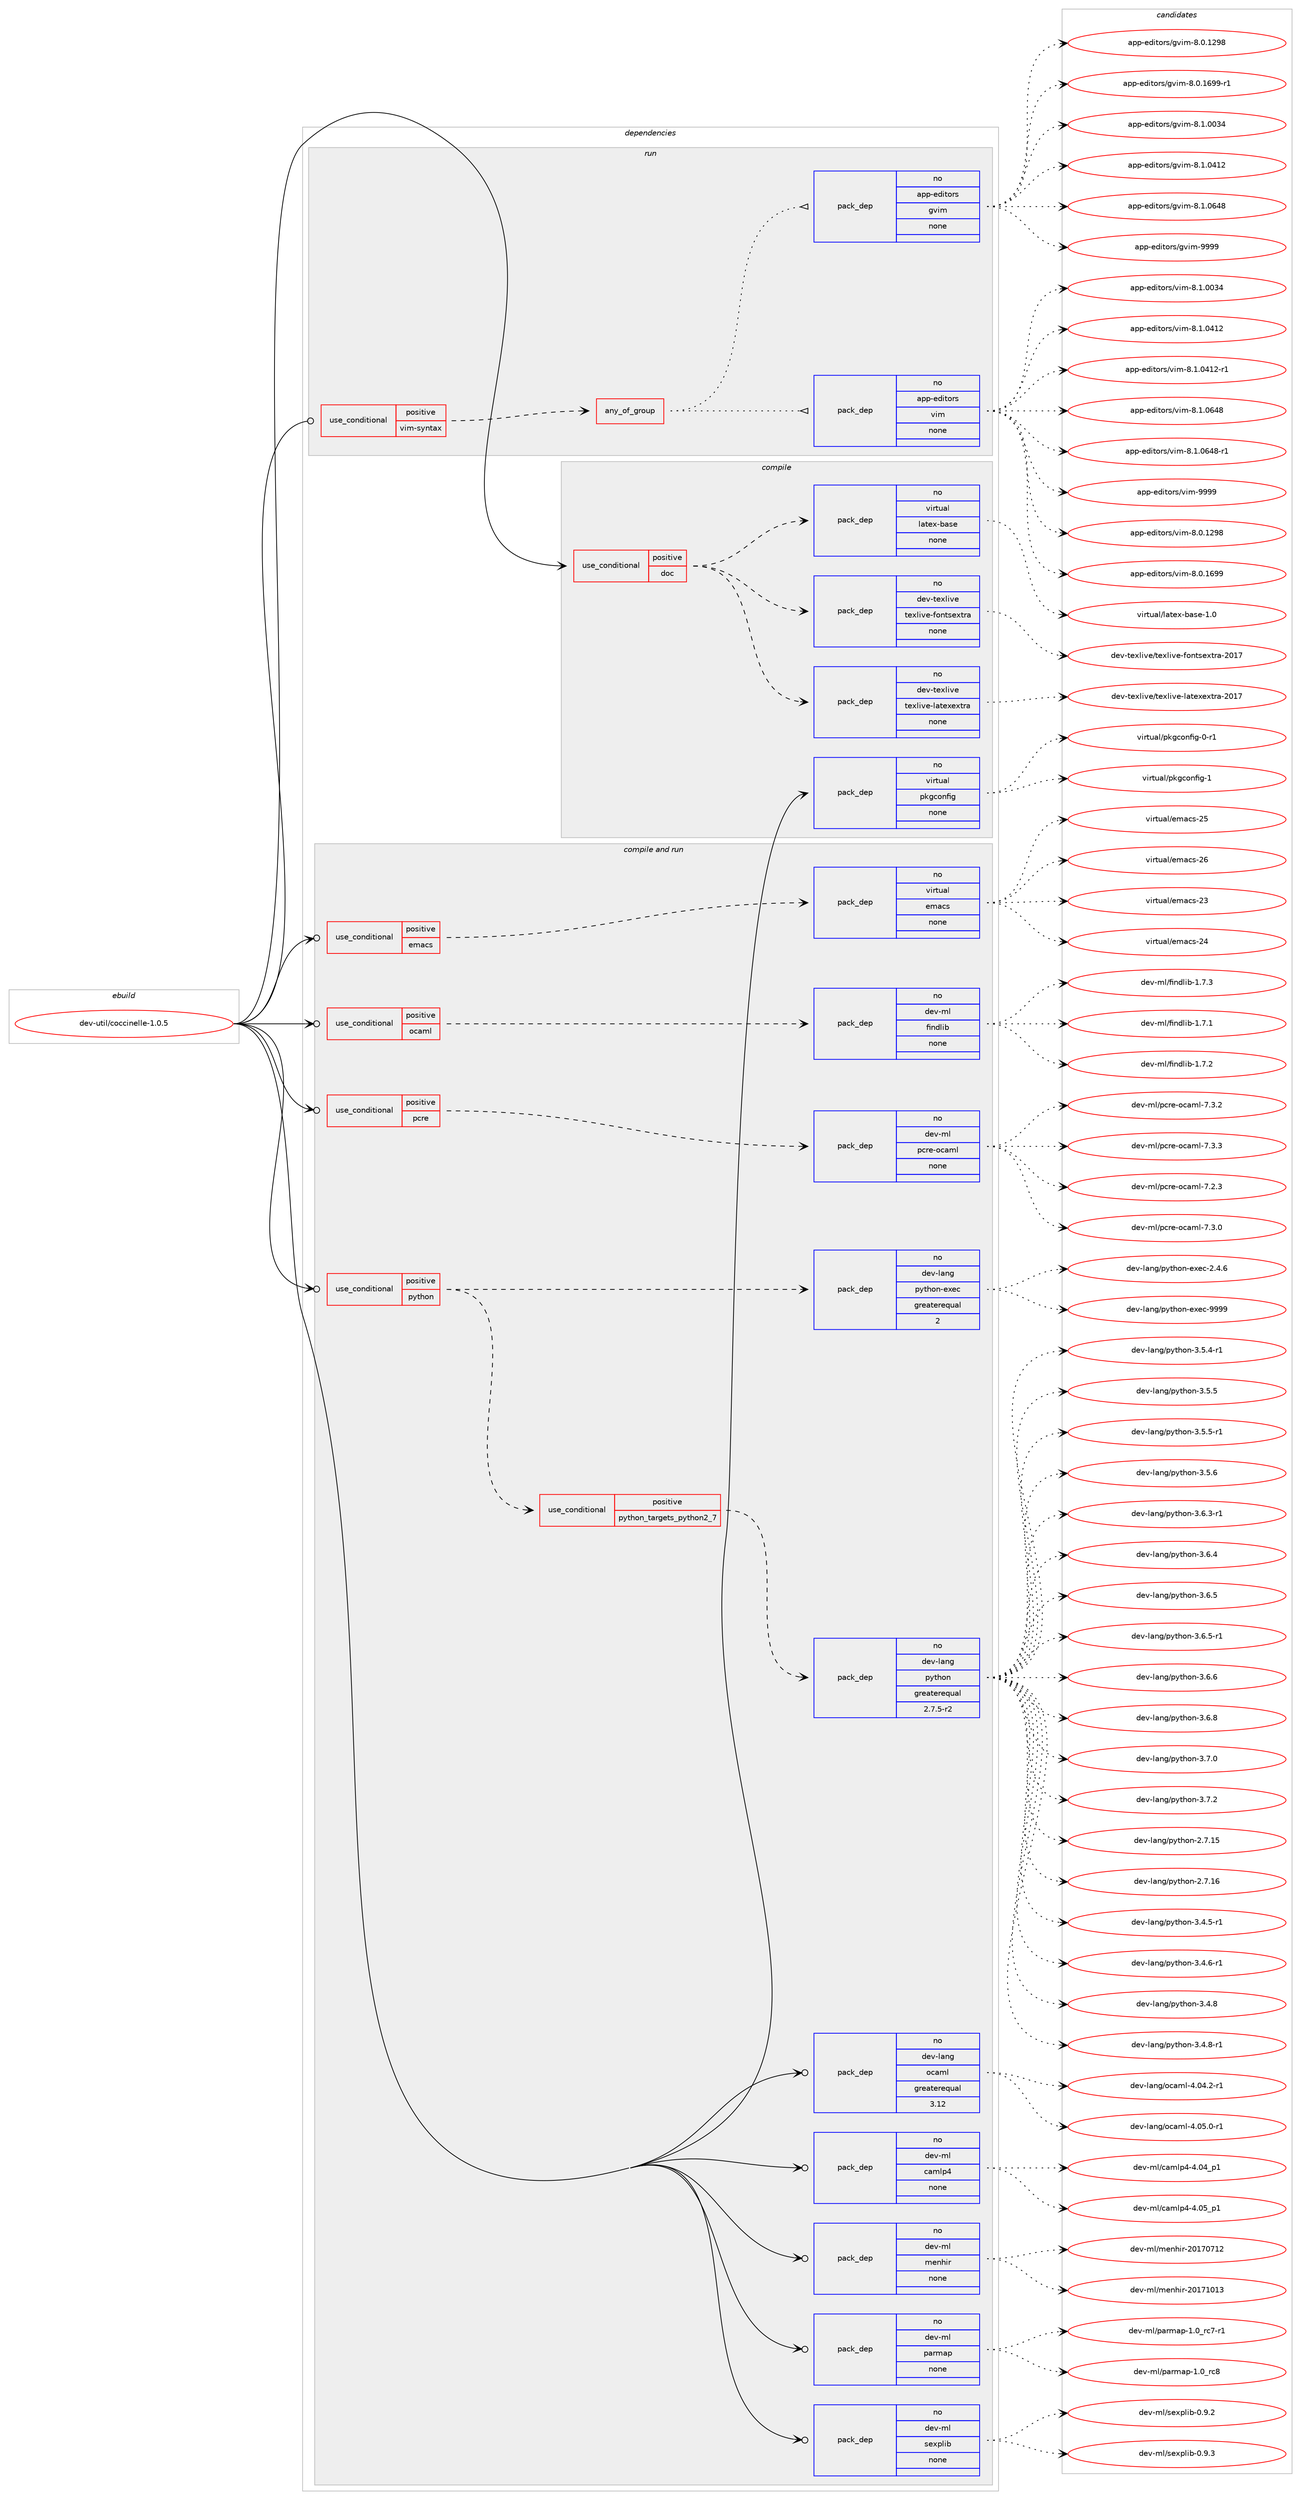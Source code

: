 digraph prolog {

# *************
# Graph options
# *************

newrank=true;
concentrate=true;
compound=true;
graph [rankdir=LR,fontname=Helvetica,fontsize=10,ranksep=1.5];#, ranksep=2.5, nodesep=0.2];
edge  [arrowhead=vee];
node  [fontname=Helvetica,fontsize=10];

# **********
# The ebuild
# **********

subgraph cluster_leftcol {
color=gray;
rank=same;
label=<<i>ebuild</i>>;
id [label="dev-util/coccinelle-1.0.5", color=red, width=4, href="../dev-util/coccinelle-1.0.5.svg"];
}

# ****************
# The dependencies
# ****************

subgraph cluster_midcol {
color=gray;
label=<<i>dependencies</i>>;
subgraph cluster_compile {
fillcolor="#eeeeee";
style=filled;
label=<<i>compile</i>>;
subgraph cond423537 {
dependency1542579 [label=<<TABLE BORDER="0" CELLBORDER="1" CELLSPACING="0" CELLPADDING="4"><TR><TD ROWSPAN="3" CELLPADDING="10">use_conditional</TD></TR><TR><TD>positive</TD></TR><TR><TD>doc</TD></TR></TABLE>>, shape=none, color=red];
subgraph pack1095434 {
dependency1542580 [label=<<TABLE BORDER="0" CELLBORDER="1" CELLSPACING="0" CELLPADDING="4" WIDTH="220"><TR><TD ROWSPAN="6" CELLPADDING="30">pack_dep</TD></TR><TR><TD WIDTH="110">no</TD></TR><TR><TD>virtual</TD></TR><TR><TD>latex-base</TD></TR><TR><TD>none</TD></TR><TR><TD></TD></TR></TABLE>>, shape=none, color=blue];
}
dependency1542579:e -> dependency1542580:w [weight=20,style="dashed",arrowhead="vee"];
subgraph pack1095435 {
dependency1542581 [label=<<TABLE BORDER="0" CELLBORDER="1" CELLSPACING="0" CELLPADDING="4" WIDTH="220"><TR><TD ROWSPAN="6" CELLPADDING="30">pack_dep</TD></TR><TR><TD WIDTH="110">no</TD></TR><TR><TD>dev-texlive</TD></TR><TR><TD>texlive-latexextra</TD></TR><TR><TD>none</TD></TR><TR><TD></TD></TR></TABLE>>, shape=none, color=blue];
}
dependency1542579:e -> dependency1542581:w [weight=20,style="dashed",arrowhead="vee"];
subgraph pack1095436 {
dependency1542582 [label=<<TABLE BORDER="0" CELLBORDER="1" CELLSPACING="0" CELLPADDING="4" WIDTH="220"><TR><TD ROWSPAN="6" CELLPADDING="30">pack_dep</TD></TR><TR><TD WIDTH="110">no</TD></TR><TR><TD>dev-texlive</TD></TR><TR><TD>texlive-fontsextra</TD></TR><TR><TD>none</TD></TR><TR><TD></TD></TR></TABLE>>, shape=none, color=blue];
}
dependency1542579:e -> dependency1542582:w [weight=20,style="dashed",arrowhead="vee"];
}
id:e -> dependency1542579:w [weight=20,style="solid",arrowhead="vee"];
subgraph pack1095437 {
dependency1542583 [label=<<TABLE BORDER="0" CELLBORDER="1" CELLSPACING="0" CELLPADDING="4" WIDTH="220"><TR><TD ROWSPAN="6" CELLPADDING="30">pack_dep</TD></TR><TR><TD WIDTH="110">no</TD></TR><TR><TD>virtual</TD></TR><TR><TD>pkgconfig</TD></TR><TR><TD>none</TD></TR><TR><TD></TD></TR></TABLE>>, shape=none, color=blue];
}
id:e -> dependency1542583:w [weight=20,style="solid",arrowhead="vee"];
}
subgraph cluster_compileandrun {
fillcolor="#eeeeee";
style=filled;
label=<<i>compile and run</i>>;
subgraph cond423538 {
dependency1542584 [label=<<TABLE BORDER="0" CELLBORDER="1" CELLSPACING="0" CELLPADDING="4"><TR><TD ROWSPAN="3" CELLPADDING="10">use_conditional</TD></TR><TR><TD>positive</TD></TR><TR><TD>emacs</TD></TR></TABLE>>, shape=none, color=red];
subgraph pack1095438 {
dependency1542585 [label=<<TABLE BORDER="0" CELLBORDER="1" CELLSPACING="0" CELLPADDING="4" WIDTH="220"><TR><TD ROWSPAN="6" CELLPADDING="30">pack_dep</TD></TR><TR><TD WIDTH="110">no</TD></TR><TR><TD>virtual</TD></TR><TR><TD>emacs</TD></TR><TR><TD>none</TD></TR><TR><TD></TD></TR></TABLE>>, shape=none, color=blue];
}
dependency1542584:e -> dependency1542585:w [weight=20,style="dashed",arrowhead="vee"];
}
id:e -> dependency1542584:w [weight=20,style="solid",arrowhead="odotvee"];
subgraph cond423539 {
dependency1542586 [label=<<TABLE BORDER="0" CELLBORDER="1" CELLSPACING="0" CELLPADDING="4"><TR><TD ROWSPAN="3" CELLPADDING="10">use_conditional</TD></TR><TR><TD>positive</TD></TR><TR><TD>ocaml</TD></TR></TABLE>>, shape=none, color=red];
subgraph pack1095439 {
dependency1542587 [label=<<TABLE BORDER="0" CELLBORDER="1" CELLSPACING="0" CELLPADDING="4" WIDTH="220"><TR><TD ROWSPAN="6" CELLPADDING="30">pack_dep</TD></TR><TR><TD WIDTH="110">no</TD></TR><TR><TD>dev-ml</TD></TR><TR><TD>findlib</TD></TR><TR><TD>none</TD></TR><TR><TD></TD></TR></TABLE>>, shape=none, color=blue];
}
dependency1542586:e -> dependency1542587:w [weight=20,style="dashed",arrowhead="vee"];
}
id:e -> dependency1542586:w [weight=20,style="solid",arrowhead="odotvee"];
subgraph cond423540 {
dependency1542588 [label=<<TABLE BORDER="0" CELLBORDER="1" CELLSPACING="0" CELLPADDING="4"><TR><TD ROWSPAN="3" CELLPADDING="10">use_conditional</TD></TR><TR><TD>positive</TD></TR><TR><TD>pcre</TD></TR></TABLE>>, shape=none, color=red];
subgraph pack1095440 {
dependency1542589 [label=<<TABLE BORDER="0" CELLBORDER="1" CELLSPACING="0" CELLPADDING="4" WIDTH="220"><TR><TD ROWSPAN="6" CELLPADDING="30">pack_dep</TD></TR><TR><TD WIDTH="110">no</TD></TR><TR><TD>dev-ml</TD></TR><TR><TD>pcre-ocaml</TD></TR><TR><TD>none</TD></TR><TR><TD></TD></TR></TABLE>>, shape=none, color=blue];
}
dependency1542588:e -> dependency1542589:w [weight=20,style="dashed",arrowhead="vee"];
}
id:e -> dependency1542588:w [weight=20,style="solid",arrowhead="odotvee"];
subgraph cond423541 {
dependency1542590 [label=<<TABLE BORDER="0" CELLBORDER="1" CELLSPACING="0" CELLPADDING="4"><TR><TD ROWSPAN="3" CELLPADDING="10">use_conditional</TD></TR><TR><TD>positive</TD></TR><TR><TD>python</TD></TR></TABLE>>, shape=none, color=red];
subgraph cond423542 {
dependency1542591 [label=<<TABLE BORDER="0" CELLBORDER="1" CELLSPACING="0" CELLPADDING="4"><TR><TD ROWSPAN="3" CELLPADDING="10">use_conditional</TD></TR><TR><TD>positive</TD></TR><TR><TD>python_targets_python2_7</TD></TR></TABLE>>, shape=none, color=red];
subgraph pack1095441 {
dependency1542592 [label=<<TABLE BORDER="0" CELLBORDER="1" CELLSPACING="0" CELLPADDING="4" WIDTH="220"><TR><TD ROWSPAN="6" CELLPADDING="30">pack_dep</TD></TR><TR><TD WIDTH="110">no</TD></TR><TR><TD>dev-lang</TD></TR><TR><TD>python</TD></TR><TR><TD>greaterequal</TD></TR><TR><TD>2.7.5-r2</TD></TR></TABLE>>, shape=none, color=blue];
}
dependency1542591:e -> dependency1542592:w [weight=20,style="dashed",arrowhead="vee"];
}
dependency1542590:e -> dependency1542591:w [weight=20,style="dashed",arrowhead="vee"];
subgraph pack1095442 {
dependency1542593 [label=<<TABLE BORDER="0" CELLBORDER="1" CELLSPACING="0" CELLPADDING="4" WIDTH="220"><TR><TD ROWSPAN="6" CELLPADDING="30">pack_dep</TD></TR><TR><TD WIDTH="110">no</TD></TR><TR><TD>dev-lang</TD></TR><TR><TD>python-exec</TD></TR><TR><TD>greaterequal</TD></TR><TR><TD>2</TD></TR></TABLE>>, shape=none, color=blue];
}
dependency1542590:e -> dependency1542593:w [weight=20,style="dashed",arrowhead="vee"];
}
id:e -> dependency1542590:w [weight=20,style="solid",arrowhead="odotvee"];
subgraph pack1095443 {
dependency1542594 [label=<<TABLE BORDER="0" CELLBORDER="1" CELLSPACING="0" CELLPADDING="4" WIDTH="220"><TR><TD ROWSPAN="6" CELLPADDING="30">pack_dep</TD></TR><TR><TD WIDTH="110">no</TD></TR><TR><TD>dev-lang</TD></TR><TR><TD>ocaml</TD></TR><TR><TD>greaterequal</TD></TR><TR><TD>3.12</TD></TR></TABLE>>, shape=none, color=blue];
}
id:e -> dependency1542594:w [weight=20,style="solid",arrowhead="odotvee"];
subgraph pack1095444 {
dependency1542595 [label=<<TABLE BORDER="0" CELLBORDER="1" CELLSPACING="0" CELLPADDING="4" WIDTH="220"><TR><TD ROWSPAN="6" CELLPADDING="30">pack_dep</TD></TR><TR><TD WIDTH="110">no</TD></TR><TR><TD>dev-ml</TD></TR><TR><TD>camlp4</TD></TR><TR><TD>none</TD></TR><TR><TD></TD></TR></TABLE>>, shape=none, color=blue];
}
id:e -> dependency1542595:w [weight=20,style="solid",arrowhead="odotvee"];
subgraph pack1095445 {
dependency1542596 [label=<<TABLE BORDER="0" CELLBORDER="1" CELLSPACING="0" CELLPADDING="4" WIDTH="220"><TR><TD ROWSPAN="6" CELLPADDING="30">pack_dep</TD></TR><TR><TD WIDTH="110">no</TD></TR><TR><TD>dev-ml</TD></TR><TR><TD>menhir</TD></TR><TR><TD>none</TD></TR><TR><TD></TD></TR></TABLE>>, shape=none, color=blue];
}
id:e -> dependency1542596:w [weight=20,style="solid",arrowhead="odotvee"];
subgraph pack1095446 {
dependency1542597 [label=<<TABLE BORDER="0" CELLBORDER="1" CELLSPACING="0" CELLPADDING="4" WIDTH="220"><TR><TD ROWSPAN="6" CELLPADDING="30">pack_dep</TD></TR><TR><TD WIDTH="110">no</TD></TR><TR><TD>dev-ml</TD></TR><TR><TD>parmap</TD></TR><TR><TD>none</TD></TR><TR><TD></TD></TR></TABLE>>, shape=none, color=blue];
}
id:e -> dependency1542597:w [weight=20,style="solid",arrowhead="odotvee"];
subgraph pack1095447 {
dependency1542598 [label=<<TABLE BORDER="0" CELLBORDER="1" CELLSPACING="0" CELLPADDING="4" WIDTH="220"><TR><TD ROWSPAN="6" CELLPADDING="30">pack_dep</TD></TR><TR><TD WIDTH="110">no</TD></TR><TR><TD>dev-ml</TD></TR><TR><TD>sexplib</TD></TR><TR><TD>none</TD></TR><TR><TD></TD></TR></TABLE>>, shape=none, color=blue];
}
id:e -> dependency1542598:w [weight=20,style="solid",arrowhead="odotvee"];
}
subgraph cluster_run {
fillcolor="#eeeeee";
style=filled;
label=<<i>run</i>>;
subgraph cond423543 {
dependency1542599 [label=<<TABLE BORDER="0" CELLBORDER="1" CELLSPACING="0" CELLPADDING="4"><TR><TD ROWSPAN="3" CELLPADDING="10">use_conditional</TD></TR><TR><TD>positive</TD></TR><TR><TD>vim-syntax</TD></TR></TABLE>>, shape=none, color=red];
subgraph any23019 {
dependency1542600 [label=<<TABLE BORDER="0" CELLBORDER="1" CELLSPACING="0" CELLPADDING="4"><TR><TD CELLPADDING="10">any_of_group</TD></TR></TABLE>>, shape=none, color=red];subgraph pack1095448 {
dependency1542601 [label=<<TABLE BORDER="0" CELLBORDER="1" CELLSPACING="0" CELLPADDING="4" WIDTH="220"><TR><TD ROWSPAN="6" CELLPADDING="30">pack_dep</TD></TR><TR><TD WIDTH="110">no</TD></TR><TR><TD>app-editors</TD></TR><TR><TD>vim</TD></TR><TR><TD>none</TD></TR><TR><TD></TD></TR></TABLE>>, shape=none, color=blue];
}
dependency1542600:e -> dependency1542601:w [weight=20,style="dotted",arrowhead="oinv"];
subgraph pack1095449 {
dependency1542602 [label=<<TABLE BORDER="0" CELLBORDER="1" CELLSPACING="0" CELLPADDING="4" WIDTH="220"><TR><TD ROWSPAN="6" CELLPADDING="30">pack_dep</TD></TR><TR><TD WIDTH="110">no</TD></TR><TR><TD>app-editors</TD></TR><TR><TD>gvim</TD></TR><TR><TD>none</TD></TR><TR><TD></TD></TR></TABLE>>, shape=none, color=blue];
}
dependency1542600:e -> dependency1542602:w [weight=20,style="dotted",arrowhead="oinv"];
}
dependency1542599:e -> dependency1542600:w [weight=20,style="dashed",arrowhead="vee"];
}
id:e -> dependency1542599:w [weight=20,style="solid",arrowhead="odot"];
}
}

# **************
# The candidates
# **************

subgraph cluster_choices {
rank=same;
color=gray;
label=<<i>candidates</i>>;

subgraph choice1095434 {
color=black;
nodesep=1;
choice11810511411611797108471089711610112045989711510145494648 [label="virtual/latex-base-1.0", color=red, width=4,href="../virtual/latex-base-1.0.svg"];
dependency1542580:e -> choice11810511411611797108471089711610112045989711510145494648:w [style=dotted,weight="100"];
}
subgraph choice1095435 {
color=black;
nodesep=1;
choice10010111845116101120108105118101471161011201081051181014510897116101120101120116114974550484955 [label="dev-texlive/texlive-latexextra-2017", color=red, width=4,href="../dev-texlive/texlive-latexextra-2017.svg"];
dependency1542581:e -> choice10010111845116101120108105118101471161011201081051181014510897116101120101120116114974550484955:w [style=dotted,weight="100"];
}
subgraph choice1095436 {
color=black;
nodesep=1;
choice100101118451161011201081051181014711610112010810511810145102111110116115101120116114974550484955 [label="dev-texlive/texlive-fontsextra-2017", color=red, width=4,href="../dev-texlive/texlive-fontsextra-2017.svg"];
dependency1542582:e -> choice100101118451161011201081051181014711610112010810511810145102111110116115101120116114974550484955:w [style=dotted,weight="100"];
}
subgraph choice1095437 {
color=black;
nodesep=1;
choice11810511411611797108471121071039911111010210510345484511449 [label="virtual/pkgconfig-0-r1", color=red, width=4,href="../virtual/pkgconfig-0-r1.svg"];
choice1181051141161179710847112107103991111101021051034549 [label="virtual/pkgconfig-1", color=red, width=4,href="../virtual/pkgconfig-1.svg"];
dependency1542583:e -> choice11810511411611797108471121071039911111010210510345484511449:w [style=dotted,weight="100"];
dependency1542583:e -> choice1181051141161179710847112107103991111101021051034549:w [style=dotted,weight="100"];
}
subgraph choice1095438 {
color=black;
nodesep=1;
choice11810511411611797108471011099799115455051 [label="virtual/emacs-23", color=red, width=4,href="../virtual/emacs-23.svg"];
choice11810511411611797108471011099799115455052 [label="virtual/emacs-24", color=red, width=4,href="../virtual/emacs-24.svg"];
choice11810511411611797108471011099799115455053 [label="virtual/emacs-25", color=red, width=4,href="../virtual/emacs-25.svg"];
choice11810511411611797108471011099799115455054 [label="virtual/emacs-26", color=red, width=4,href="../virtual/emacs-26.svg"];
dependency1542585:e -> choice11810511411611797108471011099799115455051:w [style=dotted,weight="100"];
dependency1542585:e -> choice11810511411611797108471011099799115455052:w [style=dotted,weight="100"];
dependency1542585:e -> choice11810511411611797108471011099799115455053:w [style=dotted,weight="100"];
dependency1542585:e -> choice11810511411611797108471011099799115455054:w [style=dotted,weight="100"];
}
subgraph choice1095439 {
color=black;
nodesep=1;
choice100101118451091084710210511010010810598454946554649 [label="dev-ml/findlib-1.7.1", color=red, width=4,href="../dev-ml/findlib-1.7.1.svg"];
choice100101118451091084710210511010010810598454946554650 [label="dev-ml/findlib-1.7.2", color=red, width=4,href="../dev-ml/findlib-1.7.2.svg"];
choice100101118451091084710210511010010810598454946554651 [label="dev-ml/findlib-1.7.3", color=red, width=4,href="../dev-ml/findlib-1.7.3.svg"];
dependency1542587:e -> choice100101118451091084710210511010010810598454946554649:w [style=dotted,weight="100"];
dependency1542587:e -> choice100101118451091084710210511010010810598454946554650:w [style=dotted,weight="100"];
dependency1542587:e -> choice100101118451091084710210511010010810598454946554651:w [style=dotted,weight="100"];
}
subgraph choice1095440 {
color=black;
nodesep=1;
choice100101118451091084711299114101451119997109108455546504651 [label="dev-ml/pcre-ocaml-7.2.3", color=red, width=4,href="../dev-ml/pcre-ocaml-7.2.3.svg"];
choice100101118451091084711299114101451119997109108455546514648 [label="dev-ml/pcre-ocaml-7.3.0", color=red, width=4,href="../dev-ml/pcre-ocaml-7.3.0.svg"];
choice100101118451091084711299114101451119997109108455546514650 [label="dev-ml/pcre-ocaml-7.3.2", color=red, width=4,href="../dev-ml/pcre-ocaml-7.3.2.svg"];
choice100101118451091084711299114101451119997109108455546514651 [label="dev-ml/pcre-ocaml-7.3.3", color=red, width=4,href="../dev-ml/pcre-ocaml-7.3.3.svg"];
dependency1542589:e -> choice100101118451091084711299114101451119997109108455546504651:w [style=dotted,weight="100"];
dependency1542589:e -> choice100101118451091084711299114101451119997109108455546514648:w [style=dotted,weight="100"];
dependency1542589:e -> choice100101118451091084711299114101451119997109108455546514650:w [style=dotted,weight="100"];
dependency1542589:e -> choice100101118451091084711299114101451119997109108455546514651:w [style=dotted,weight="100"];
}
subgraph choice1095441 {
color=black;
nodesep=1;
choice10010111845108971101034711212111610411111045504655464953 [label="dev-lang/python-2.7.15", color=red, width=4,href="../dev-lang/python-2.7.15.svg"];
choice10010111845108971101034711212111610411111045504655464954 [label="dev-lang/python-2.7.16", color=red, width=4,href="../dev-lang/python-2.7.16.svg"];
choice1001011184510897110103471121211161041111104551465246534511449 [label="dev-lang/python-3.4.5-r1", color=red, width=4,href="../dev-lang/python-3.4.5-r1.svg"];
choice1001011184510897110103471121211161041111104551465246544511449 [label="dev-lang/python-3.4.6-r1", color=red, width=4,href="../dev-lang/python-3.4.6-r1.svg"];
choice100101118451089711010347112121116104111110455146524656 [label="dev-lang/python-3.4.8", color=red, width=4,href="../dev-lang/python-3.4.8.svg"];
choice1001011184510897110103471121211161041111104551465246564511449 [label="dev-lang/python-3.4.8-r1", color=red, width=4,href="../dev-lang/python-3.4.8-r1.svg"];
choice1001011184510897110103471121211161041111104551465346524511449 [label="dev-lang/python-3.5.4-r1", color=red, width=4,href="../dev-lang/python-3.5.4-r1.svg"];
choice100101118451089711010347112121116104111110455146534653 [label="dev-lang/python-3.5.5", color=red, width=4,href="../dev-lang/python-3.5.5.svg"];
choice1001011184510897110103471121211161041111104551465346534511449 [label="dev-lang/python-3.5.5-r1", color=red, width=4,href="../dev-lang/python-3.5.5-r1.svg"];
choice100101118451089711010347112121116104111110455146534654 [label="dev-lang/python-3.5.6", color=red, width=4,href="../dev-lang/python-3.5.6.svg"];
choice1001011184510897110103471121211161041111104551465446514511449 [label="dev-lang/python-3.6.3-r1", color=red, width=4,href="../dev-lang/python-3.6.3-r1.svg"];
choice100101118451089711010347112121116104111110455146544652 [label="dev-lang/python-3.6.4", color=red, width=4,href="../dev-lang/python-3.6.4.svg"];
choice100101118451089711010347112121116104111110455146544653 [label="dev-lang/python-3.6.5", color=red, width=4,href="../dev-lang/python-3.6.5.svg"];
choice1001011184510897110103471121211161041111104551465446534511449 [label="dev-lang/python-3.6.5-r1", color=red, width=4,href="../dev-lang/python-3.6.5-r1.svg"];
choice100101118451089711010347112121116104111110455146544654 [label="dev-lang/python-3.6.6", color=red, width=4,href="../dev-lang/python-3.6.6.svg"];
choice100101118451089711010347112121116104111110455146544656 [label="dev-lang/python-3.6.8", color=red, width=4,href="../dev-lang/python-3.6.8.svg"];
choice100101118451089711010347112121116104111110455146554648 [label="dev-lang/python-3.7.0", color=red, width=4,href="../dev-lang/python-3.7.0.svg"];
choice100101118451089711010347112121116104111110455146554650 [label="dev-lang/python-3.7.2", color=red, width=4,href="../dev-lang/python-3.7.2.svg"];
dependency1542592:e -> choice10010111845108971101034711212111610411111045504655464953:w [style=dotted,weight="100"];
dependency1542592:e -> choice10010111845108971101034711212111610411111045504655464954:w [style=dotted,weight="100"];
dependency1542592:e -> choice1001011184510897110103471121211161041111104551465246534511449:w [style=dotted,weight="100"];
dependency1542592:e -> choice1001011184510897110103471121211161041111104551465246544511449:w [style=dotted,weight="100"];
dependency1542592:e -> choice100101118451089711010347112121116104111110455146524656:w [style=dotted,weight="100"];
dependency1542592:e -> choice1001011184510897110103471121211161041111104551465246564511449:w [style=dotted,weight="100"];
dependency1542592:e -> choice1001011184510897110103471121211161041111104551465346524511449:w [style=dotted,weight="100"];
dependency1542592:e -> choice100101118451089711010347112121116104111110455146534653:w [style=dotted,weight="100"];
dependency1542592:e -> choice1001011184510897110103471121211161041111104551465346534511449:w [style=dotted,weight="100"];
dependency1542592:e -> choice100101118451089711010347112121116104111110455146534654:w [style=dotted,weight="100"];
dependency1542592:e -> choice1001011184510897110103471121211161041111104551465446514511449:w [style=dotted,weight="100"];
dependency1542592:e -> choice100101118451089711010347112121116104111110455146544652:w [style=dotted,weight="100"];
dependency1542592:e -> choice100101118451089711010347112121116104111110455146544653:w [style=dotted,weight="100"];
dependency1542592:e -> choice1001011184510897110103471121211161041111104551465446534511449:w [style=dotted,weight="100"];
dependency1542592:e -> choice100101118451089711010347112121116104111110455146544654:w [style=dotted,weight="100"];
dependency1542592:e -> choice100101118451089711010347112121116104111110455146544656:w [style=dotted,weight="100"];
dependency1542592:e -> choice100101118451089711010347112121116104111110455146554648:w [style=dotted,weight="100"];
dependency1542592:e -> choice100101118451089711010347112121116104111110455146554650:w [style=dotted,weight="100"];
}
subgraph choice1095442 {
color=black;
nodesep=1;
choice1001011184510897110103471121211161041111104510112010199455046524654 [label="dev-lang/python-exec-2.4.6", color=red, width=4,href="../dev-lang/python-exec-2.4.6.svg"];
choice10010111845108971101034711212111610411111045101120101994557575757 [label="dev-lang/python-exec-9999", color=red, width=4,href="../dev-lang/python-exec-9999.svg"];
dependency1542593:e -> choice1001011184510897110103471121211161041111104510112010199455046524654:w [style=dotted,weight="100"];
dependency1542593:e -> choice10010111845108971101034711212111610411111045101120101994557575757:w [style=dotted,weight="100"];
}
subgraph choice1095443 {
color=black;
nodesep=1;
choice1001011184510897110103471119997109108455246485246504511449 [label="dev-lang/ocaml-4.04.2-r1", color=red, width=4,href="../dev-lang/ocaml-4.04.2-r1.svg"];
choice1001011184510897110103471119997109108455246485346484511449 [label="dev-lang/ocaml-4.05.0-r1", color=red, width=4,href="../dev-lang/ocaml-4.05.0-r1.svg"];
dependency1542594:e -> choice1001011184510897110103471119997109108455246485246504511449:w [style=dotted,weight="100"];
dependency1542594:e -> choice1001011184510897110103471119997109108455246485346484511449:w [style=dotted,weight="100"];
}
subgraph choice1095444 {
color=black;
nodesep=1;
choice100101118451091084799971091081125245524648529511249 [label="dev-ml/camlp4-4.04_p1", color=red, width=4,href="../dev-ml/camlp4-4.04_p1.svg"];
choice100101118451091084799971091081125245524648539511249 [label="dev-ml/camlp4-4.05_p1", color=red, width=4,href="../dev-ml/camlp4-4.05_p1.svg"];
dependency1542595:e -> choice100101118451091084799971091081125245524648529511249:w [style=dotted,weight="100"];
dependency1542595:e -> choice100101118451091084799971091081125245524648539511249:w [style=dotted,weight="100"];
}
subgraph choice1095445 {
color=black;
nodesep=1;
choice1001011184510910847109101110104105114455048495548554950 [label="dev-ml/menhir-20170712", color=red, width=4,href="../dev-ml/menhir-20170712.svg"];
choice1001011184510910847109101110104105114455048495549484951 [label="dev-ml/menhir-20171013", color=red, width=4,href="../dev-ml/menhir-20171013.svg"];
dependency1542596:e -> choice1001011184510910847109101110104105114455048495548554950:w [style=dotted,weight="100"];
dependency1542596:e -> choice1001011184510910847109101110104105114455048495549484951:w [style=dotted,weight="100"];
}
subgraph choice1095446 {
color=black;
nodesep=1;
choice10010111845109108471129711410997112454946489511499554511449 [label="dev-ml/parmap-1.0_rc7-r1", color=red, width=4,href="../dev-ml/parmap-1.0_rc7-r1.svg"];
choice1001011184510910847112971141099711245494648951149956 [label="dev-ml/parmap-1.0_rc8", color=red, width=4,href="../dev-ml/parmap-1.0_rc8.svg"];
dependency1542597:e -> choice10010111845109108471129711410997112454946489511499554511449:w [style=dotted,weight="100"];
dependency1542597:e -> choice1001011184510910847112971141099711245494648951149956:w [style=dotted,weight="100"];
}
subgraph choice1095447 {
color=black;
nodesep=1;
choice100101118451091084711510112011210810598454846574650 [label="dev-ml/sexplib-0.9.2", color=red, width=4,href="../dev-ml/sexplib-0.9.2.svg"];
choice100101118451091084711510112011210810598454846574651 [label="dev-ml/sexplib-0.9.3", color=red, width=4,href="../dev-ml/sexplib-0.9.3.svg"];
dependency1542598:e -> choice100101118451091084711510112011210810598454846574650:w [style=dotted,weight="100"];
dependency1542598:e -> choice100101118451091084711510112011210810598454846574651:w [style=dotted,weight="100"];
}
subgraph choice1095448 {
color=black;
nodesep=1;
choice971121124510110010511611111411547118105109455646484649505756 [label="app-editors/vim-8.0.1298", color=red, width=4,href="../app-editors/vim-8.0.1298.svg"];
choice971121124510110010511611111411547118105109455646484649545757 [label="app-editors/vim-8.0.1699", color=red, width=4,href="../app-editors/vim-8.0.1699.svg"];
choice971121124510110010511611111411547118105109455646494648485152 [label="app-editors/vim-8.1.0034", color=red, width=4,href="../app-editors/vim-8.1.0034.svg"];
choice971121124510110010511611111411547118105109455646494648524950 [label="app-editors/vim-8.1.0412", color=red, width=4,href="../app-editors/vim-8.1.0412.svg"];
choice9711211245101100105116111114115471181051094556464946485249504511449 [label="app-editors/vim-8.1.0412-r1", color=red, width=4,href="../app-editors/vim-8.1.0412-r1.svg"];
choice971121124510110010511611111411547118105109455646494648545256 [label="app-editors/vim-8.1.0648", color=red, width=4,href="../app-editors/vim-8.1.0648.svg"];
choice9711211245101100105116111114115471181051094556464946485452564511449 [label="app-editors/vim-8.1.0648-r1", color=red, width=4,href="../app-editors/vim-8.1.0648-r1.svg"];
choice9711211245101100105116111114115471181051094557575757 [label="app-editors/vim-9999", color=red, width=4,href="../app-editors/vim-9999.svg"];
dependency1542601:e -> choice971121124510110010511611111411547118105109455646484649505756:w [style=dotted,weight="100"];
dependency1542601:e -> choice971121124510110010511611111411547118105109455646484649545757:w [style=dotted,weight="100"];
dependency1542601:e -> choice971121124510110010511611111411547118105109455646494648485152:w [style=dotted,weight="100"];
dependency1542601:e -> choice971121124510110010511611111411547118105109455646494648524950:w [style=dotted,weight="100"];
dependency1542601:e -> choice9711211245101100105116111114115471181051094556464946485249504511449:w [style=dotted,weight="100"];
dependency1542601:e -> choice971121124510110010511611111411547118105109455646494648545256:w [style=dotted,weight="100"];
dependency1542601:e -> choice9711211245101100105116111114115471181051094556464946485452564511449:w [style=dotted,weight="100"];
dependency1542601:e -> choice9711211245101100105116111114115471181051094557575757:w [style=dotted,weight="100"];
}
subgraph choice1095449 {
color=black;
nodesep=1;
choice971121124510110010511611111411547103118105109455646484649505756 [label="app-editors/gvim-8.0.1298", color=red, width=4,href="../app-editors/gvim-8.0.1298.svg"];
choice9711211245101100105116111114115471031181051094556464846495457574511449 [label="app-editors/gvim-8.0.1699-r1", color=red, width=4,href="../app-editors/gvim-8.0.1699-r1.svg"];
choice971121124510110010511611111411547103118105109455646494648485152 [label="app-editors/gvim-8.1.0034", color=red, width=4,href="../app-editors/gvim-8.1.0034.svg"];
choice971121124510110010511611111411547103118105109455646494648524950 [label="app-editors/gvim-8.1.0412", color=red, width=4,href="../app-editors/gvim-8.1.0412.svg"];
choice971121124510110010511611111411547103118105109455646494648545256 [label="app-editors/gvim-8.1.0648", color=red, width=4,href="../app-editors/gvim-8.1.0648.svg"];
choice9711211245101100105116111114115471031181051094557575757 [label="app-editors/gvim-9999", color=red, width=4,href="../app-editors/gvim-9999.svg"];
dependency1542602:e -> choice971121124510110010511611111411547103118105109455646484649505756:w [style=dotted,weight="100"];
dependency1542602:e -> choice9711211245101100105116111114115471031181051094556464846495457574511449:w [style=dotted,weight="100"];
dependency1542602:e -> choice971121124510110010511611111411547103118105109455646494648485152:w [style=dotted,weight="100"];
dependency1542602:e -> choice971121124510110010511611111411547103118105109455646494648524950:w [style=dotted,weight="100"];
dependency1542602:e -> choice971121124510110010511611111411547103118105109455646494648545256:w [style=dotted,weight="100"];
dependency1542602:e -> choice9711211245101100105116111114115471031181051094557575757:w [style=dotted,weight="100"];
}
}

}
